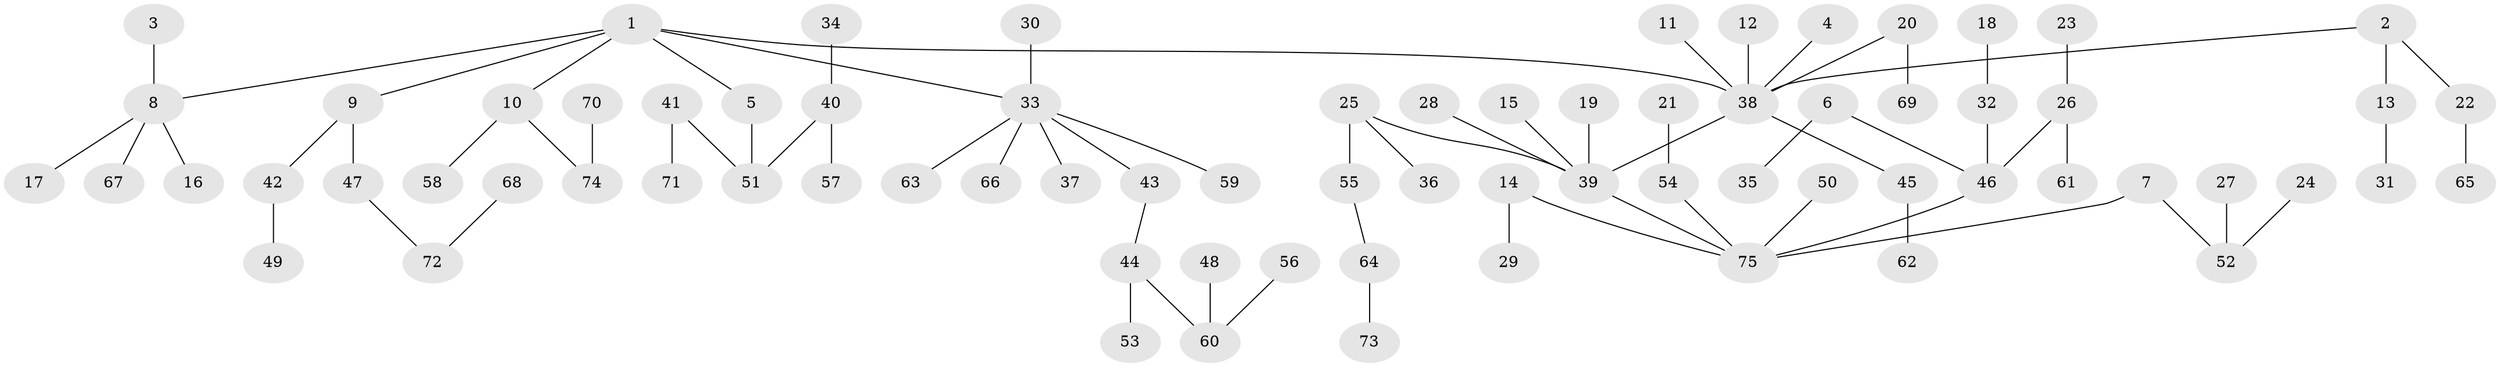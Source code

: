 // original degree distribution, {9: 0.006711409395973154, 7: 0.006711409395973154, 5: 0.03355704697986577, 1: 0.4899328859060403, 3: 0.12080536912751678, 4: 0.0738255033557047, 6: 0.006711409395973154, 2: 0.26174496644295303}
// Generated by graph-tools (version 1.1) at 2025/50/03/09/25 03:50:25]
// undirected, 75 vertices, 74 edges
graph export_dot {
graph [start="1"]
  node [color=gray90,style=filled];
  1;
  2;
  3;
  4;
  5;
  6;
  7;
  8;
  9;
  10;
  11;
  12;
  13;
  14;
  15;
  16;
  17;
  18;
  19;
  20;
  21;
  22;
  23;
  24;
  25;
  26;
  27;
  28;
  29;
  30;
  31;
  32;
  33;
  34;
  35;
  36;
  37;
  38;
  39;
  40;
  41;
  42;
  43;
  44;
  45;
  46;
  47;
  48;
  49;
  50;
  51;
  52;
  53;
  54;
  55;
  56;
  57;
  58;
  59;
  60;
  61;
  62;
  63;
  64;
  65;
  66;
  67;
  68;
  69;
  70;
  71;
  72;
  73;
  74;
  75;
  1 -- 5 [weight=1.0];
  1 -- 8 [weight=1.0];
  1 -- 9 [weight=1.0];
  1 -- 10 [weight=1.0];
  1 -- 33 [weight=1.0];
  1 -- 38 [weight=1.0];
  2 -- 13 [weight=1.0];
  2 -- 22 [weight=1.0];
  2 -- 38 [weight=1.0];
  3 -- 8 [weight=1.0];
  4 -- 38 [weight=1.0];
  5 -- 51 [weight=1.0];
  6 -- 35 [weight=1.0];
  6 -- 46 [weight=1.0];
  7 -- 52 [weight=1.0];
  7 -- 75 [weight=1.0];
  8 -- 16 [weight=1.0];
  8 -- 17 [weight=1.0];
  8 -- 67 [weight=1.0];
  9 -- 42 [weight=1.0];
  9 -- 47 [weight=1.0];
  10 -- 58 [weight=1.0];
  10 -- 74 [weight=1.0];
  11 -- 38 [weight=1.0];
  12 -- 38 [weight=1.0];
  13 -- 31 [weight=1.0];
  14 -- 29 [weight=1.0];
  14 -- 75 [weight=1.0];
  15 -- 39 [weight=1.0];
  18 -- 32 [weight=1.0];
  19 -- 39 [weight=1.0];
  20 -- 38 [weight=1.0];
  20 -- 69 [weight=1.0];
  21 -- 54 [weight=1.0];
  22 -- 65 [weight=1.0];
  23 -- 26 [weight=1.0];
  24 -- 52 [weight=1.0];
  25 -- 36 [weight=1.0];
  25 -- 39 [weight=1.0];
  25 -- 55 [weight=1.0];
  26 -- 46 [weight=1.0];
  26 -- 61 [weight=1.0];
  27 -- 52 [weight=1.0];
  28 -- 39 [weight=1.0];
  30 -- 33 [weight=1.0];
  32 -- 46 [weight=1.0];
  33 -- 37 [weight=1.0];
  33 -- 43 [weight=1.0];
  33 -- 59 [weight=1.0];
  33 -- 63 [weight=1.0];
  33 -- 66 [weight=1.0];
  34 -- 40 [weight=1.0];
  38 -- 39 [weight=1.0];
  38 -- 45 [weight=1.0];
  39 -- 75 [weight=1.0];
  40 -- 51 [weight=1.0];
  40 -- 57 [weight=1.0];
  41 -- 51 [weight=1.0];
  41 -- 71 [weight=1.0];
  42 -- 49 [weight=1.0];
  43 -- 44 [weight=1.0];
  44 -- 53 [weight=1.0];
  44 -- 60 [weight=1.0];
  45 -- 62 [weight=1.0];
  46 -- 75 [weight=1.0];
  47 -- 72 [weight=1.0];
  48 -- 60 [weight=1.0];
  50 -- 75 [weight=1.0];
  54 -- 75 [weight=1.0];
  55 -- 64 [weight=1.0];
  56 -- 60 [weight=1.0];
  64 -- 73 [weight=1.0];
  68 -- 72 [weight=1.0];
  70 -- 74 [weight=1.0];
}

